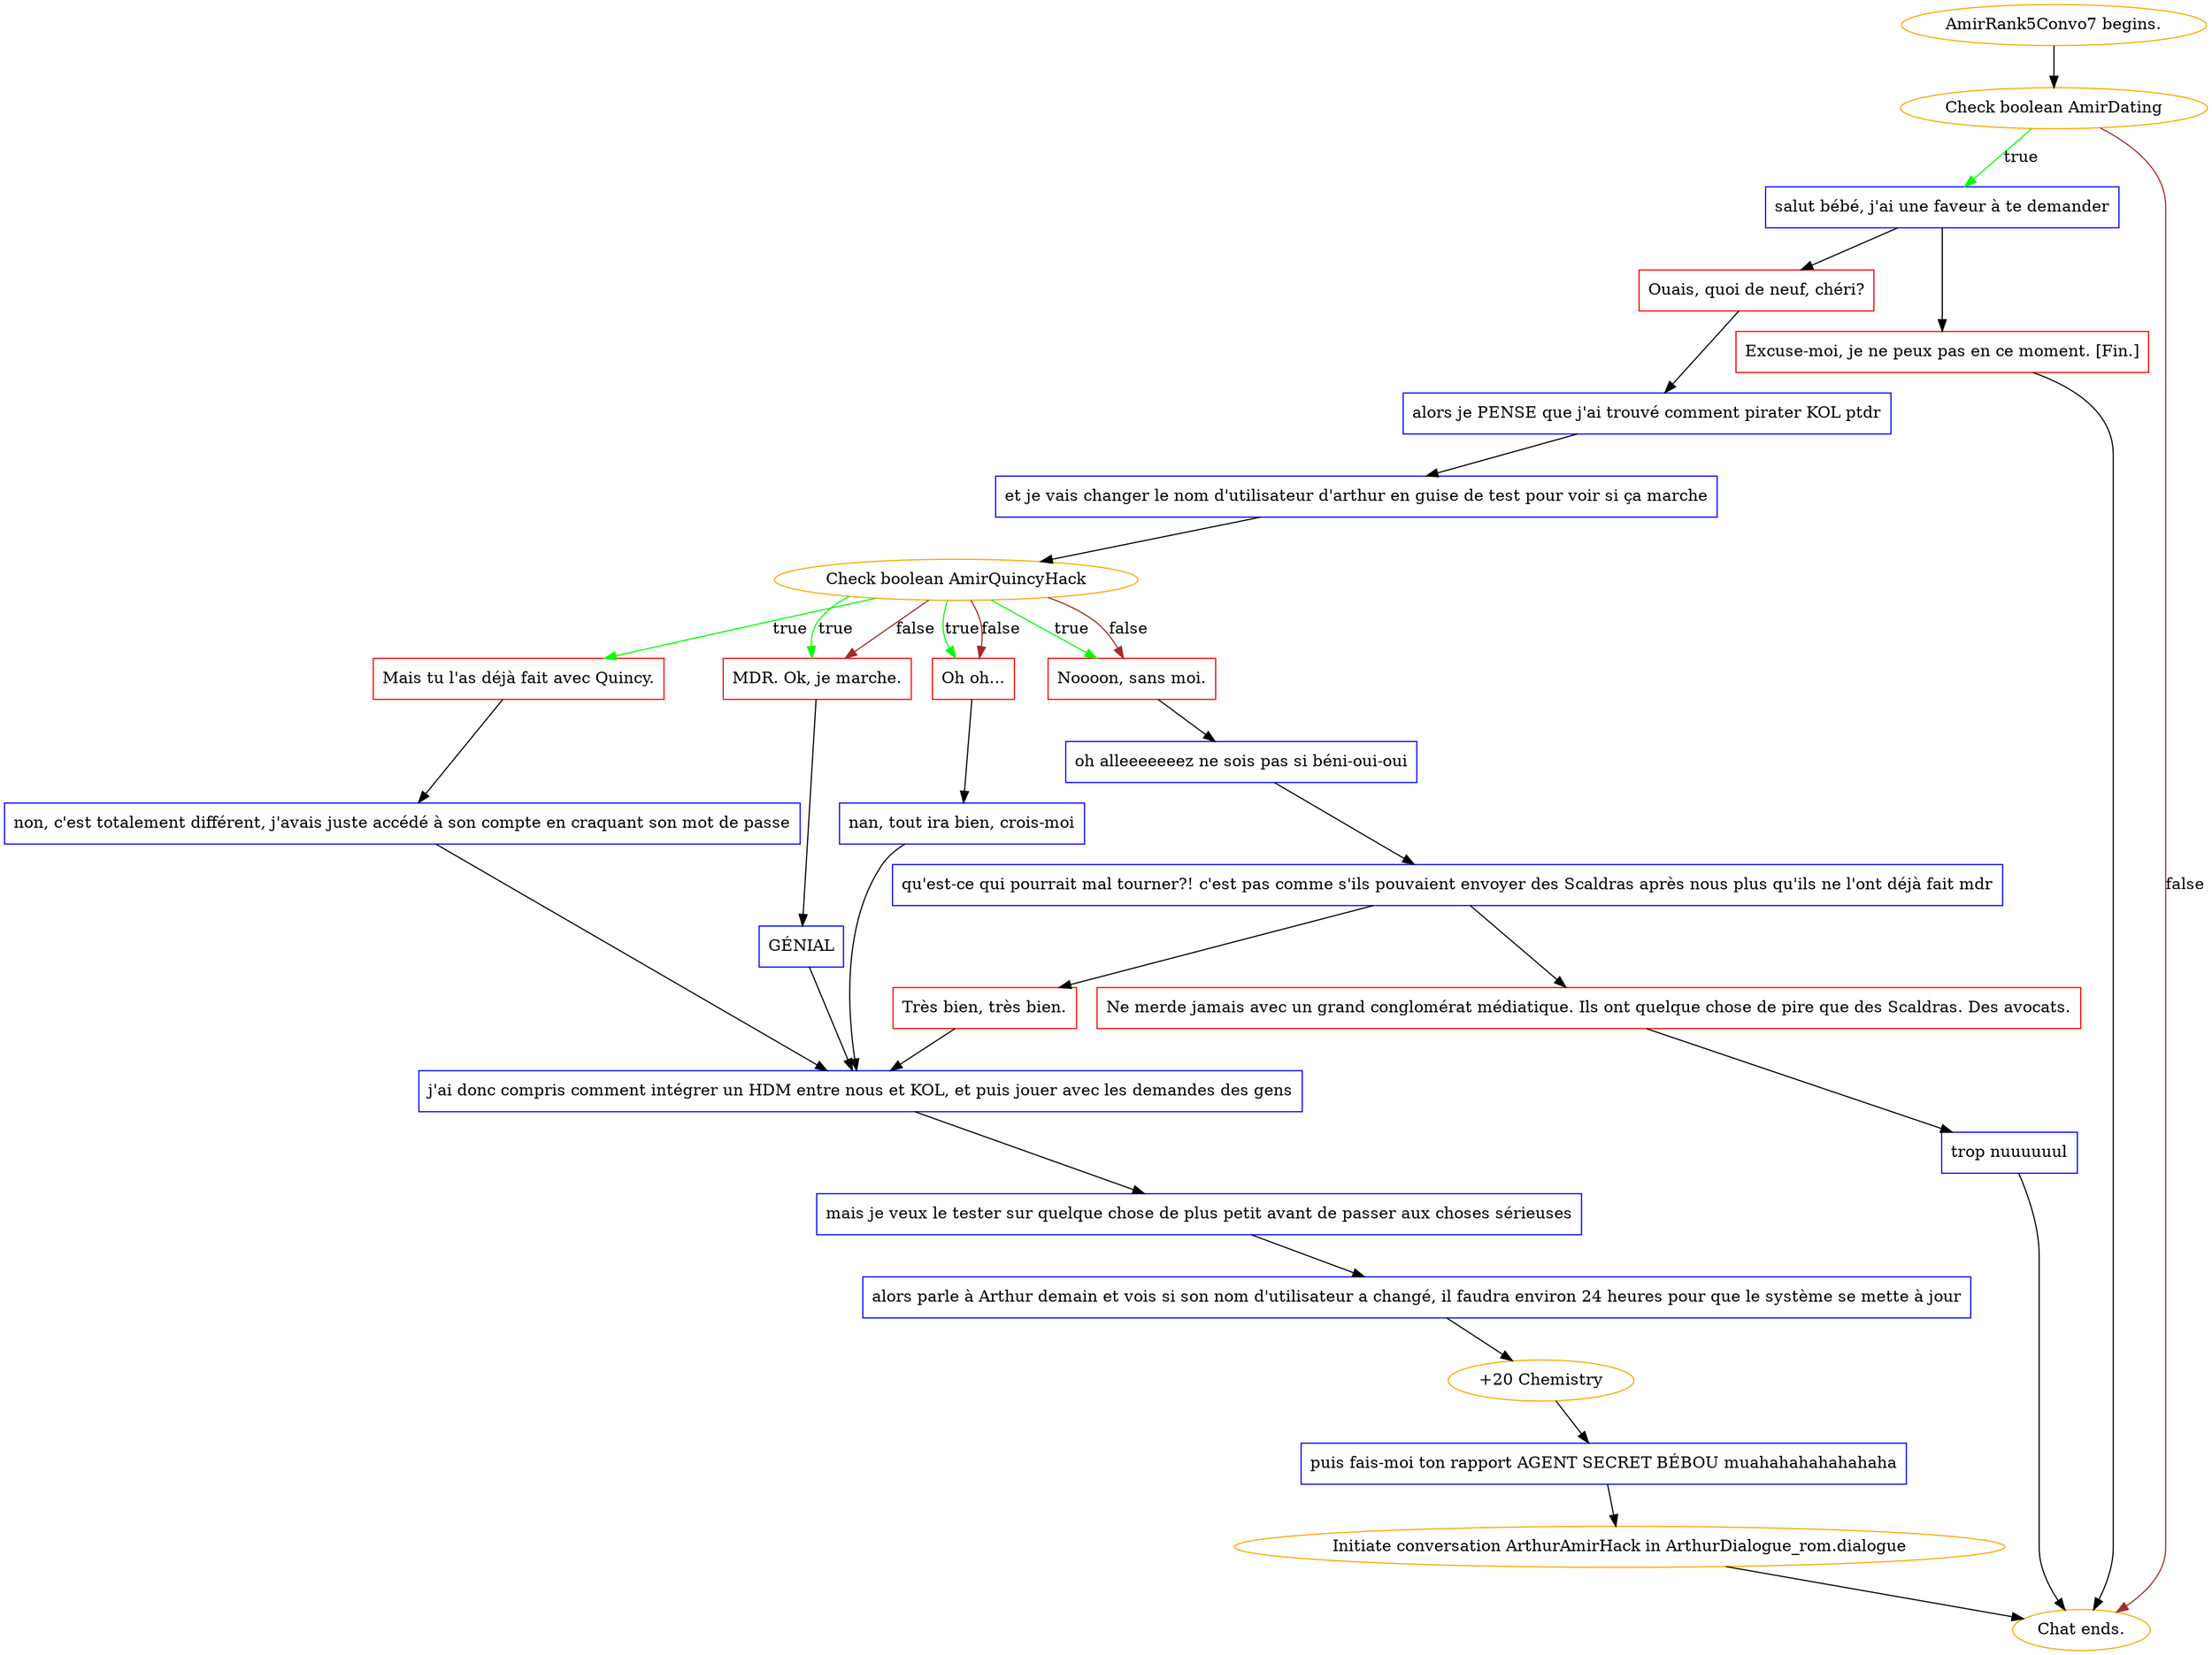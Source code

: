 digraph {
	"AmirRank5Convo7 begins." [color=orange];
		"AmirRank5Convo7 begins." -> j3511724134;
	j3511724134 [label="Check boolean AmirDating",color=orange];
		j3511724134 -> j1201836618 [label=true,color=green];
		j3511724134 -> "Chat ends." [label=false,color=brown];
	j1201836618 [label="salut bébé, j'ai une faveur à te demander",shape=box,color=blue];
		j1201836618 -> j1663584906;
		j1201836618 -> j1776984237;
	"Chat ends." [color=orange];
	j1663584906 [label="Ouais, quoi de neuf, chéri?",shape=box,color=red];
		j1663584906 -> j655278820;
	j1776984237 [label="Excuse-moi, je ne peux pas en ce moment. [Fin.]",shape=box,color=red];
		j1776984237 -> "Chat ends.";
	j655278820 [label="alors je PENSE que j'ai trouvé comment pirater KOL ptdr",shape=box,color=blue];
		j655278820 -> j472454904;
	j472454904 [label="et je vais changer le nom d'utilisateur d'arthur en guise de test pour voir si ça marche",shape=box,color=blue];
		j472454904 -> j415471592;
	j415471592 [label="Check boolean AmirQuincyHack",color=orange];
		j415471592 -> j25550628 [label=true,color=green];
		j415471592 -> j1334436868 [label=true,color=green];
		j415471592 -> j1776752001 [label=true,color=green];
		j415471592 -> j47134609 [label=true,color=green];
		j415471592 -> j1334436868 [label=false,color=brown];
		j415471592 -> j1776752001 [label=false,color=brown];
		j415471592 -> j47134609 [label=false,color=brown];
	j25550628 [label="Mais tu l'as déjà fait avec Quincy.",shape=box,color=red];
		j25550628 -> j4270000768;
	j1334436868 [label="MDR. Ok, je marche.",shape=box,color=red];
		j1334436868 -> j1636883929;
	j1776752001 [label="Oh oh...",shape=box,color=red];
		j1776752001 -> j2277930583;
	j47134609 [label="Noooon, sans moi.",shape=box,color=red];
		j47134609 -> j644528863;
	j4270000768 [label="non, c'est totalement différent, j'avais juste accédé à son compte en craquant son mot de passe",shape=box,color=blue];
		j4270000768 -> j3563584645;
	j1636883929 [label="GÉNIAL",shape=box,color=blue];
		j1636883929 -> j3563584645;
	j2277930583 [label="nan, tout ira bien, crois-moi",shape=box,color=blue];
		j2277930583 -> j3563584645;
	j644528863 [label="oh alleeeeeeez ne sois pas si béni-oui-oui",shape=box,color=blue];
		j644528863 -> j1548898449;
	j3563584645 [label="j'ai donc compris comment intégrer un HDM entre nous et KOL, et puis jouer avec les demandes des gens",shape=box,color=blue];
		j3563584645 -> j1827799442;
	j1548898449 [label="qu'est-ce qui pourrait mal tourner?! c'est pas comme s'ils pouvaient envoyer des Scaldras après nous plus qu'ils ne l'ont déjà fait mdr",shape=box,color=blue];
		j1548898449 -> j988345504;
		j1548898449 -> j1838765107;
	j1827799442 [label="mais je veux le tester sur quelque chose de plus petit avant de passer aux choses sérieuses",shape=box,color=blue];
		j1827799442 -> j1821852552;
	j988345504 [label="Très bien, très bien.",shape=box,color=red];
		j988345504 -> j3563584645;
	j1838765107 [label="Ne merde jamais avec un grand conglomérat médiatique. Ils ont quelque chose de pire que des Scaldras. Des avocats.",shape=box,color=red];
		j1838765107 -> j557253643;
	j1821852552 [label="alors parle à Arthur demain et vois si son nom d'utilisateur a changé, il faudra environ 24 heures pour que le système se mette à jour",shape=box,color=blue];
		j1821852552 -> j3582386476;
	j557253643 [label="trop nuuuuuul",shape=box,color=blue];
		j557253643 -> "Chat ends.";
	j3582386476 [label="+20 Chemistry",color=orange];
		j3582386476 -> j1693734214;
	j1693734214 [label="puis fais-moi ton rapport AGENT SECRET BÉBOU muahahahahahahaha",shape=box,color=blue];
		j1693734214 -> "Initiate conversation ArthurAmirHack in ArthurDialogue_rom.dialogue";
	"Initiate conversation ArthurAmirHack in ArthurDialogue_rom.dialogue" [label="Initiate conversation ArthurAmirHack in ArthurDialogue_rom.dialogue",color=orange];
		"Initiate conversation ArthurAmirHack in ArthurDialogue_rom.dialogue" -> "Chat ends.";
}